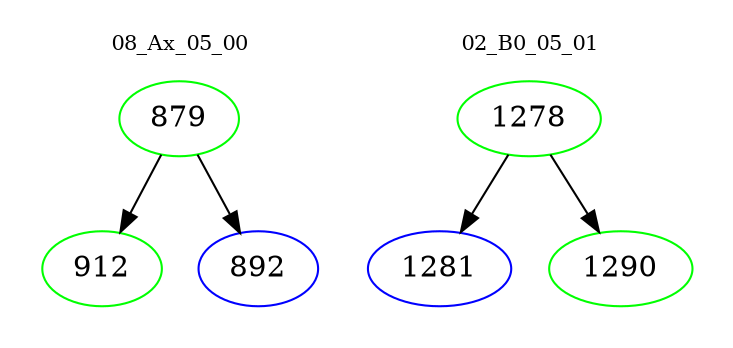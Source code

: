 digraph{
subgraph cluster_0 {
color = white
label = "08_Ax_05_00";
fontsize=10;
T0_879 [label="879", color="green"]
T0_879 -> T0_912 [color="black"]
T0_912 [label="912", color="green"]
T0_879 -> T0_892 [color="black"]
T0_892 [label="892", color="blue"]
}
subgraph cluster_1 {
color = white
label = "02_B0_05_01";
fontsize=10;
T1_1278 [label="1278", color="green"]
T1_1278 -> T1_1281 [color="black"]
T1_1281 [label="1281", color="blue"]
T1_1278 -> T1_1290 [color="black"]
T1_1290 [label="1290", color="green"]
}
}
